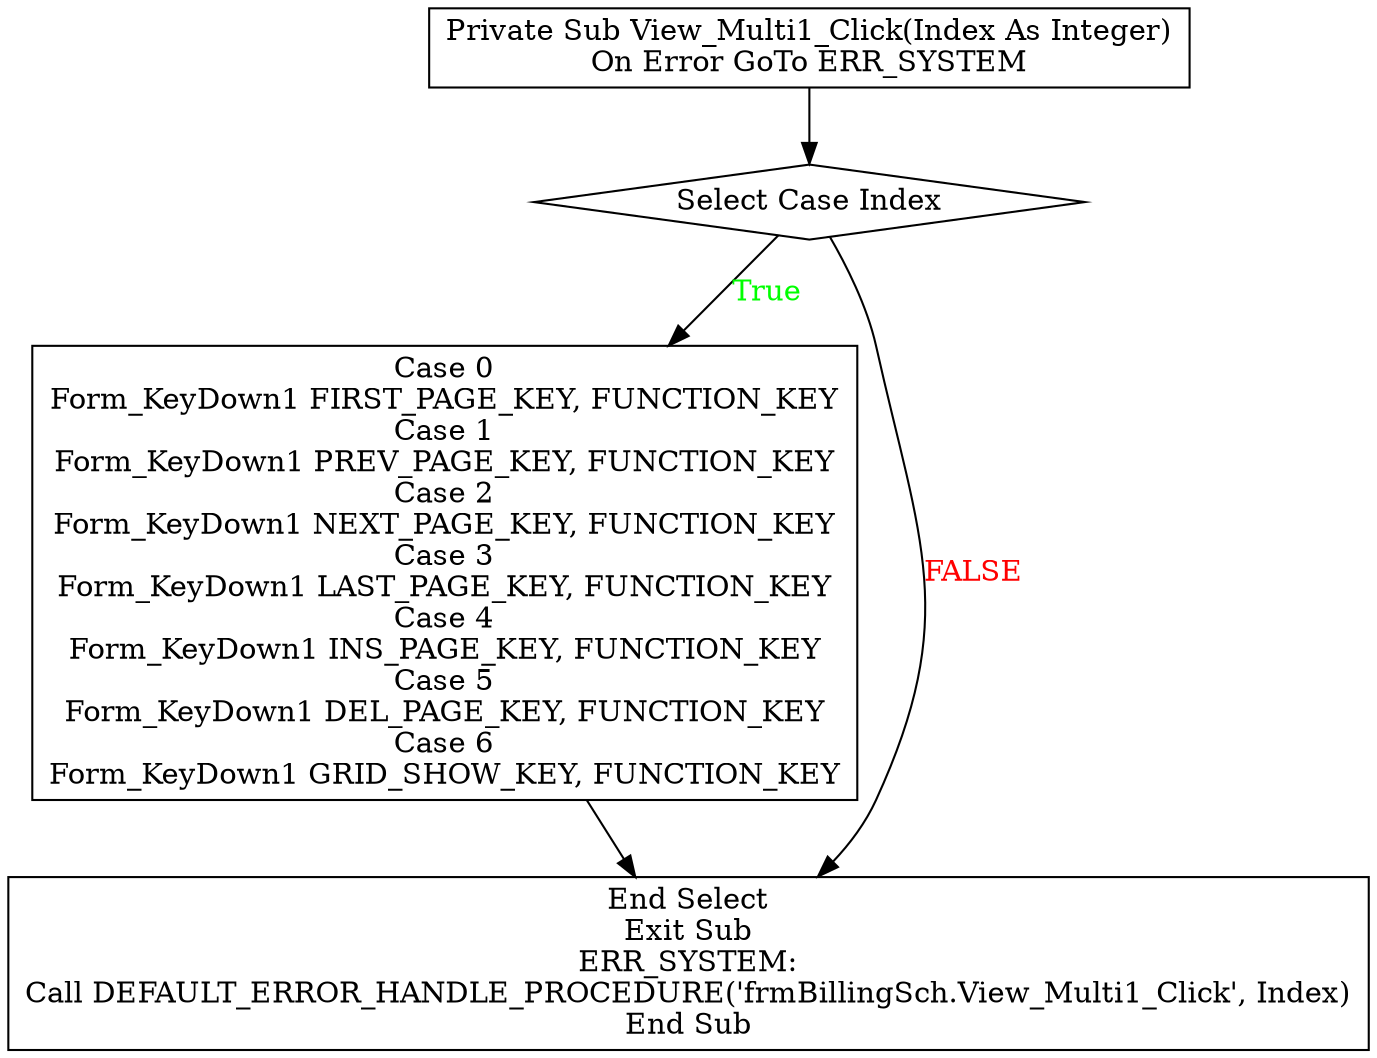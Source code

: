 digraph G{
Node_1 [ label ="Private Sub View_Multi1_Click(Index As Integer)\nOn Error GoTo ERR_SYSTEM",shape="box"];
Node_2 [ label ="Select Case Index",shape="diamond"];
Node_3 [ label ="Case 0\nForm_KeyDown1 FIRST_PAGE_KEY, FUNCTION_KEY\nCase 1\nForm_KeyDown1 PREV_PAGE_KEY, FUNCTION_KEY\nCase 2\nForm_KeyDown1 NEXT_PAGE_KEY, FUNCTION_KEY\nCase 3\nForm_KeyDown1 LAST_PAGE_KEY, FUNCTION_KEY\nCase 4\nForm_KeyDown1 INS_PAGE_KEY, FUNCTION_KEY\nCase 5\nForm_KeyDown1 DEL_PAGE_KEY, FUNCTION_KEY\nCase 6\nForm_KeyDown1 GRID_SHOW_KEY, FUNCTION_KEY",shape="box"];
Node_4 [ label ="End Select\nExit Sub\nERR_SYSTEM:\nCall DEFAULT_ERROR_HANDLE_PROCEDURE('frmBillingSch.View_Multi1_Click', Index)\nEnd Sub",shape="box"];
Node_2 -> Node_3 [label="True",fontcolor="GREEN"];
Node_1 -> Node_2;
Node_2 -> Node_4 [label="FALSE",fontcolor="RED"];
Node_3 -> Node_4;
}
